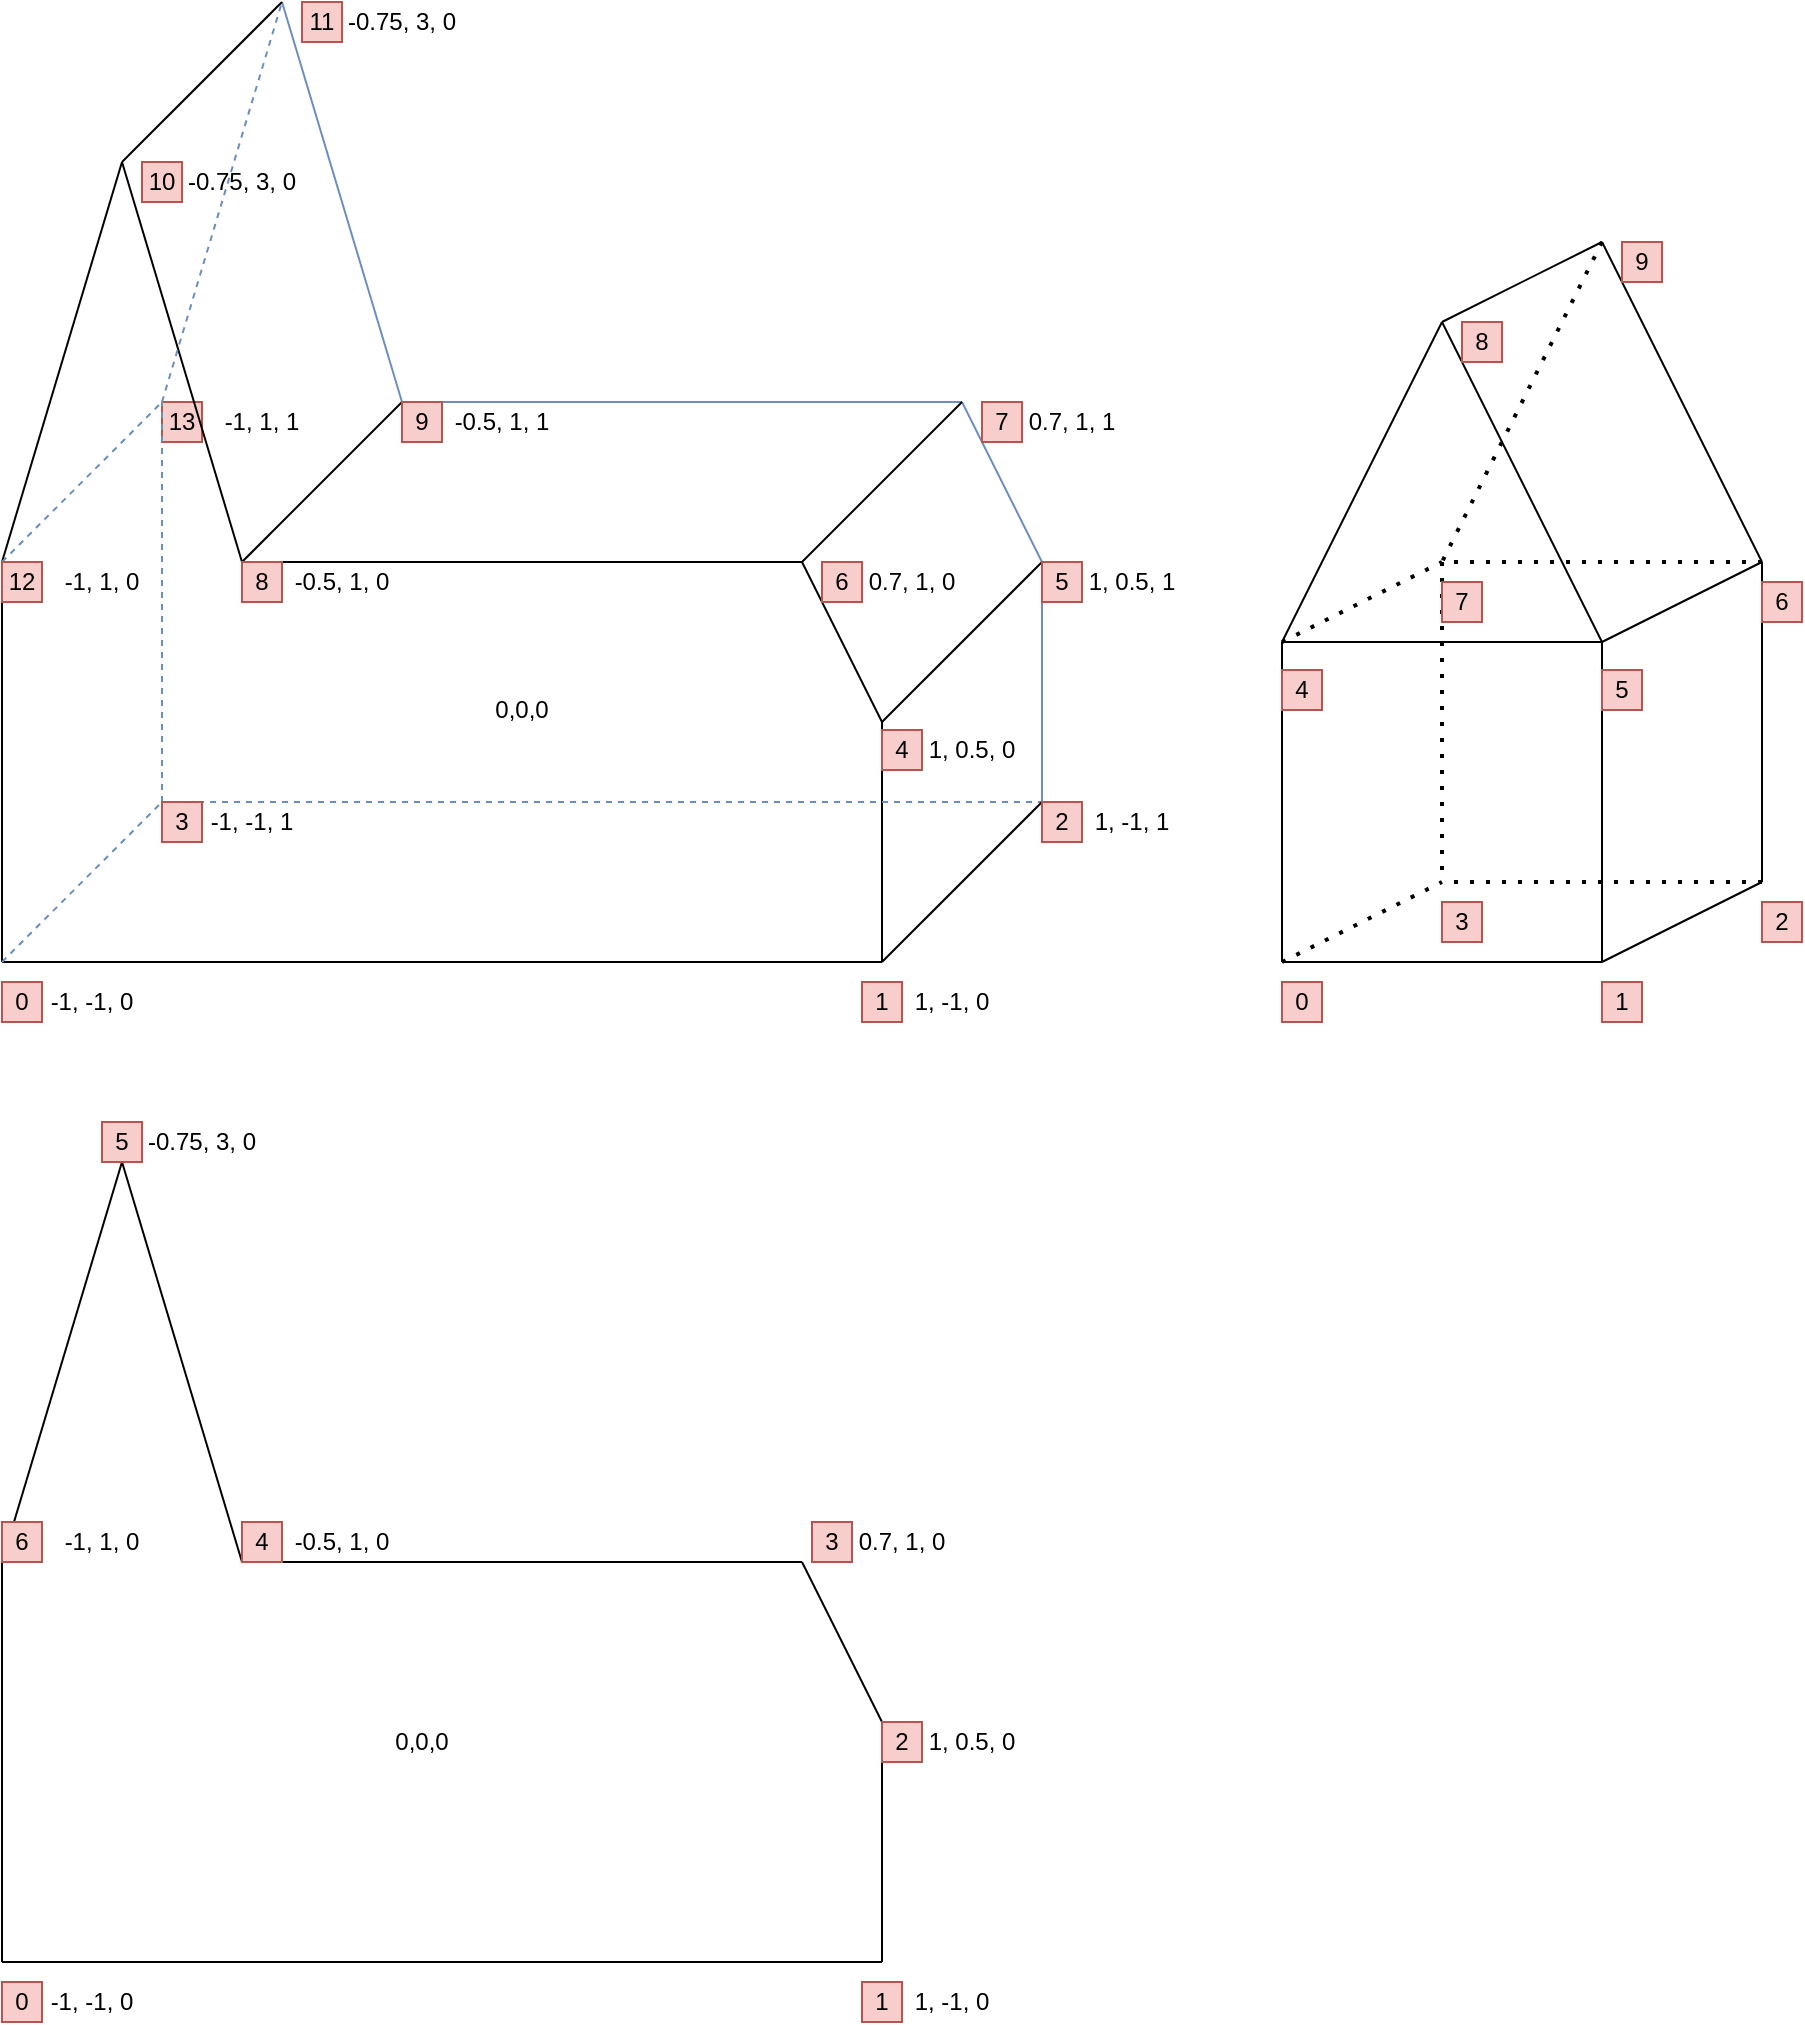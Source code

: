 <mxfile version="14.1.8" type="device"><diagram id="2db9iO1sxynfmOX_oa1y" name="Seite-1"><mxGraphModel dx="1086" dy="806" grid="1" gridSize="10" guides="1" tooltips="1" connect="1" arrows="1" fold="1" page="1" pageScale="1" pageWidth="1169" pageHeight="827" math="0" shadow="0"><root><mxCell id="0"/><mxCell id="1" parent="0"/><mxCell id="n-x1xXiQBz5yaJLSO71N-65" value="13" style="text;html=1;strokeColor=#b85450;fillColor=#f8cecc;align=center;verticalAlign=middle;whiteSpace=wrap;rounded=0;" parent="1" vertex="1"><mxGeometry x="240" y="280" width="20" height="20" as="geometry"/></mxCell><mxCell id="n-x1xXiQBz5yaJLSO71N-5" value="" style="endArrow=none;html=1;" parent="1" edge="1"><mxGeometry width="50" height="50" relative="1" as="geometry"><mxPoint x="160" y="560" as="sourcePoint"/><mxPoint x="600" y="560" as="targetPoint"/></mxGeometry></mxCell><mxCell id="n-x1xXiQBz5yaJLSO71N-6" value="" style="endArrow=none;html=1;" parent="1" edge="1"><mxGeometry width="50" height="50" relative="1" as="geometry"><mxPoint x="600" y="560" as="sourcePoint"/><mxPoint x="600" y="440" as="targetPoint"/></mxGeometry></mxCell><mxCell id="n-x1xXiQBz5yaJLSO71N-7" value="" style="endArrow=none;html=1;" parent="1" edge="1"><mxGeometry width="50" height="50" relative="1" as="geometry"><mxPoint x="600" y="440" as="sourcePoint"/><mxPoint x="560" y="360" as="targetPoint"/></mxGeometry></mxCell><mxCell id="n-x1xXiQBz5yaJLSO71N-8" value="" style="endArrow=none;html=1;" parent="1" edge="1"><mxGeometry width="50" height="50" relative="1" as="geometry"><mxPoint x="560" y="360" as="sourcePoint"/><mxPoint x="280" y="360" as="targetPoint"/></mxGeometry></mxCell><mxCell id="n-x1xXiQBz5yaJLSO71N-9" value="" style="endArrow=none;html=1;" parent="1" edge="1"><mxGeometry width="50" height="50" relative="1" as="geometry"><mxPoint x="160" y="560" as="sourcePoint"/><mxPoint x="160" y="360" as="targetPoint"/></mxGeometry></mxCell><mxCell id="n-x1xXiQBz5yaJLSO71N-10" value="" style="endArrow=none;html=1;" parent="1" edge="1"><mxGeometry width="50" height="50" relative="1" as="geometry"><mxPoint x="160" y="360" as="sourcePoint"/><mxPoint x="220" y="160" as="targetPoint"/></mxGeometry></mxCell><mxCell id="n-x1xXiQBz5yaJLSO71N-11" value="" style="endArrow=none;html=1;" parent="1" edge="1"><mxGeometry width="50" height="50" relative="1" as="geometry"><mxPoint x="220" y="160" as="sourcePoint"/><mxPoint x="280" y="360" as="targetPoint"/></mxGeometry></mxCell><mxCell id="n-x1xXiQBz5yaJLSO71N-33" value="" style="endArrow=none;html=1;dashed=1;fillColor=#dae8fc;strokeColor=#6c8ebf;" parent="1" edge="1"><mxGeometry width="50" height="50" relative="1" as="geometry"><mxPoint x="240" y="480" as="sourcePoint"/><mxPoint x="680" y="480" as="targetPoint"/></mxGeometry></mxCell><mxCell id="n-x1xXiQBz5yaJLSO71N-34" value="" style="endArrow=none;html=1;fillColor=#dae8fc;strokeColor=#6c8ebf;" parent="1" edge="1"><mxGeometry width="50" height="50" relative="1" as="geometry"><mxPoint x="680" y="480" as="sourcePoint"/><mxPoint x="680" y="360" as="targetPoint"/></mxGeometry></mxCell><mxCell id="n-x1xXiQBz5yaJLSO71N-35" value="" style="endArrow=none;html=1;fillColor=#dae8fc;strokeColor=#6c8ebf;" parent="1" edge="1"><mxGeometry width="50" height="50" relative="1" as="geometry"><mxPoint x="680" y="360" as="sourcePoint"/><mxPoint x="640" y="280" as="targetPoint"/></mxGeometry></mxCell><mxCell id="n-x1xXiQBz5yaJLSO71N-36" value="" style="endArrow=none;html=1;fillColor=#dae8fc;strokeColor=#6c8ebf;" parent="1" edge="1"><mxGeometry width="50" height="50" relative="1" as="geometry"><mxPoint x="640" y="280" as="sourcePoint"/><mxPoint x="360" y="280" as="targetPoint"/></mxGeometry></mxCell><mxCell id="n-x1xXiQBz5yaJLSO71N-37" value="" style="endArrow=none;html=1;dashed=1;fillColor=#dae8fc;strokeColor=#6c8ebf;" parent="1" edge="1"><mxGeometry width="50" height="50" relative="1" as="geometry"><mxPoint x="240" y="480" as="sourcePoint"/><mxPoint x="240" y="280" as="targetPoint"/></mxGeometry></mxCell><mxCell id="n-x1xXiQBz5yaJLSO71N-38" value="" style="endArrow=none;html=1;dashed=1;fillColor=#dae8fc;strokeColor=#6c8ebf;" parent="1" edge="1"><mxGeometry width="50" height="50" relative="1" as="geometry"><mxPoint x="240" y="280" as="sourcePoint"/><mxPoint x="300" y="80" as="targetPoint"/></mxGeometry></mxCell><mxCell id="n-x1xXiQBz5yaJLSO71N-39" value="" style="endArrow=none;html=1;fillColor=#dae8fc;strokeColor=#6c8ebf;" parent="1" edge="1"><mxGeometry width="50" height="50" relative="1" as="geometry"><mxPoint x="300" y="80" as="sourcePoint"/><mxPoint x="360" y="280" as="targetPoint"/></mxGeometry></mxCell><mxCell id="n-x1xXiQBz5yaJLSO71N-41" value="" style="endArrow=none;dashed=1;html=1;strokeColor=#6c8ebf;fillColor=#dae8fc;" parent="1" edge="1"><mxGeometry width="50" height="50" relative="1" as="geometry"><mxPoint x="160" y="560" as="sourcePoint"/><mxPoint x="240" y="480" as="targetPoint"/></mxGeometry></mxCell><mxCell id="n-x1xXiQBz5yaJLSO71N-42" value="" style="endArrow=none;dashed=1;html=1;strokeColor=#6c8ebf;fillColor=#dae8fc;" parent="1" edge="1"><mxGeometry width="50" height="50" relative="1" as="geometry"><mxPoint x="160" y="360" as="sourcePoint"/><mxPoint x="240" y="280" as="targetPoint"/></mxGeometry></mxCell><mxCell id="n-x1xXiQBz5yaJLSO71N-44" value="" style="endArrow=none;html=1;strokeColor=#000000;" parent="1" edge="1"><mxGeometry width="50" height="50" relative="1" as="geometry"><mxPoint x="220" y="160" as="sourcePoint"/><mxPoint x="300" y="80" as="targetPoint"/></mxGeometry></mxCell><mxCell id="n-x1xXiQBz5yaJLSO71N-45" value="" style="endArrow=none;html=1;strokeColor=#000000;" parent="1" edge="1"><mxGeometry width="50" height="50" relative="1" as="geometry"><mxPoint x="280" y="360" as="sourcePoint"/><mxPoint x="360" y="280" as="targetPoint"/></mxGeometry></mxCell><mxCell id="n-x1xXiQBz5yaJLSO71N-46" value="" style="endArrow=none;html=1;strokeColor=#000000;" parent="1" edge="1"><mxGeometry width="50" height="50" relative="1" as="geometry"><mxPoint x="560" y="360" as="sourcePoint"/><mxPoint x="640" y="280" as="targetPoint"/></mxGeometry></mxCell><mxCell id="n-x1xXiQBz5yaJLSO71N-47" value="" style="endArrow=none;html=1;strokeColor=#000000;" parent="1" edge="1"><mxGeometry width="50" height="50" relative="1" as="geometry"><mxPoint x="600" y="440" as="sourcePoint"/><mxPoint x="680" y="360" as="targetPoint"/></mxGeometry></mxCell><mxCell id="n-x1xXiQBz5yaJLSO71N-48" value="" style="endArrow=none;html=1;strokeColor=#000000;" parent="1" edge="1"><mxGeometry width="50" height="50" relative="1" as="geometry"><mxPoint x="600" y="560" as="sourcePoint"/><mxPoint x="680" y="480" as="targetPoint"/></mxGeometry></mxCell><mxCell id="n-x1xXiQBz5yaJLSO71N-49" value="0" style="text;html=1;strokeColor=#b85450;fillColor=#f8cecc;align=center;verticalAlign=middle;whiteSpace=wrap;rounded=0;" parent="1" vertex="1"><mxGeometry x="160" y="570" width="20" height="20" as="geometry"/></mxCell><mxCell id="n-x1xXiQBz5yaJLSO71N-55" value="1" style="text;html=1;strokeColor=#b85450;fillColor=#f8cecc;align=center;verticalAlign=middle;whiteSpace=wrap;rounded=0;" parent="1" vertex="1"><mxGeometry x="590" y="570" width="20" height="20" as="geometry"/></mxCell><mxCell id="n-x1xXiQBz5yaJLSO71N-56" value="2" style="text;html=1;strokeColor=#b85450;fillColor=#f8cecc;align=center;verticalAlign=middle;whiteSpace=wrap;rounded=0;" parent="1" vertex="1"><mxGeometry x="680" y="480" width="20" height="20" as="geometry"/></mxCell><mxCell id="n-x1xXiQBz5yaJLSO71N-57" value="3" style="text;html=1;strokeColor=#b85450;fillColor=#f8cecc;align=center;verticalAlign=middle;whiteSpace=wrap;rounded=0;" parent="1" vertex="1"><mxGeometry x="240" y="480" width="20" height="20" as="geometry"/></mxCell><mxCell id="n-x1xXiQBz5yaJLSO71N-59" value="4" style="text;html=1;strokeColor=#b85450;fillColor=#f8cecc;align=center;verticalAlign=middle;whiteSpace=wrap;rounded=0;" parent="1" vertex="1"><mxGeometry x="600" y="444" width="20" height="20" as="geometry"/></mxCell><mxCell id="n-x1xXiQBz5yaJLSO71N-60" value="5" style="text;html=1;strokeColor=#b85450;fillColor=#f8cecc;align=center;verticalAlign=middle;whiteSpace=wrap;rounded=0;" parent="1" vertex="1"><mxGeometry x="680" y="360" width="20" height="20" as="geometry"/></mxCell><mxCell id="n-x1xXiQBz5yaJLSO71N-61" value="6" style="text;html=1;strokeColor=#b85450;fillColor=#f8cecc;align=center;verticalAlign=middle;whiteSpace=wrap;rounded=0;" parent="1" vertex="1"><mxGeometry x="570" y="360" width="20" height="20" as="geometry"/></mxCell><mxCell id="n-x1xXiQBz5yaJLSO71N-62" value="7" style="text;html=1;strokeColor=#b85450;fillColor=#f8cecc;align=center;verticalAlign=middle;whiteSpace=wrap;rounded=0;" parent="1" vertex="1"><mxGeometry x="650" y="280" width="20" height="20" as="geometry"/></mxCell><mxCell id="n-x1xXiQBz5yaJLSO71N-63" value="12" style="text;html=1;strokeColor=#b85450;fillColor=#f8cecc;align=center;verticalAlign=middle;whiteSpace=wrap;rounded=0;" parent="1" vertex="1"><mxGeometry x="160" y="360" width="20" height="20" as="geometry"/></mxCell><mxCell id="n-x1xXiQBz5yaJLSO71N-64" value="8" style="text;html=1;strokeColor=#b85450;fillColor=#f8cecc;align=center;verticalAlign=middle;whiteSpace=wrap;rounded=0;" parent="1" vertex="1"><mxGeometry x="280" y="360" width="20" height="20" as="geometry"/></mxCell><mxCell id="n-x1xXiQBz5yaJLSO71N-67" value="9" style="text;html=1;strokeColor=#b85450;fillColor=#f8cecc;align=center;verticalAlign=middle;whiteSpace=wrap;rounded=0;" parent="1" vertex="1"><mxGeometry x="360" y="280" width="20" height="20" as="geometry"/></mxCell><mxCell id="n-x1xXiQBz5yaJLSO71N-68" value="10" style="text;html=1;strokeColor=#b85450;fillColor=#f8cecc;align=center;verticalAlign=middle;whiteSpace=wrap;rounded=0;" parent="1" vertex="1"><mxGeometry x="230" y="160" width="20" height="20" as="geometry"/></mxCell><mxCell id="n-x1xXiQBz5yaJLSO71N-69" value="11" style="text;html=1;strokeColor=#b85450;fillColor=#f8cecc;align=center;verticalAlign=middle;whiteSpace=wrap;rounded=0;" parent="1" vertex="1"><mxGeometry x="310" y="80" width="20" height="20" as="geometry"/></mxCell><mxCell id="n-x1xXiQBz5yaJLSO71N-70" value="" style="endArrow=none;html=1;strokeColor=#000000;" parent="1" edge="1"><mxGeometry width="50" height="50" relative="1" as="geometry"><mxPoint x="800" y="560" as="sourcePoint"/><mxPoint x="800" y="400" as="targetPoint"/></mxGeometry></mxCell><mxCell id="n-x1xXiQBz5yaJLSO71N-71" value="" style="endArrow=none;html=1;strokeColor=#000000;" parent="1" edge="1"><mxGeometry width="50" height="50" relative="1" as="geometry"><mxPoint x="960" y="560" as="sourcePoint"/><mxPoint x="960" y="400" as="targetPoint"/></mxGeometry></mxCell><mxCell id="n-x1xXiQBz5yaJLSO71N-72" value="" style="endArrow=none;html=1;strokeColor=#000000;" parent="1" edge="1"><mxGeometry width="50" height="50" relative="1" as="geometry"><mxPoint x="800" y="560" as="sourcePoint"/><mxPoint x="960" y="560" as="targetPoint"/></mxGeometry></mxCell><mxCell id="n-x1xXiQBz5yaJLSO71N-73" value="" style="endArrow=none;html=1;strokeColor=#000000;" parent="1" edge="1"><mxGeometry width="50" height="50" relative="1" as="geometry"><mxPoint x="800" y="400" as="sourcePoint"/><mxPoint x="960" y="400" as="targetPoint"/></mxGeometry></mxCell><mxCell id="n-x1xXiQBz5yaJLSO71N-74" value="" style="endArrow=none;html=1;strokeColor=#000000;" parent="1" edge="1"><mxGeometry width="50" height="50" relative="1" as="geometry"><mxPoint x="800" y="400" as="sourcePoint"/><mxPoint x="880" y="240" as="targetPoint"/></mxGeometry></mxCell><mxCell id="n-x1xXiQBz5yaJLSO71N-75" value="" style="endArrow=none;html=1;strokeColor=#000000;" parent="1" edge="1"><mxGeometry width="50" height="50" relative="1" as="geometry"><mxPoint x="960" y="400" as="sourcePoint"/><mxPoint x="880" y="240" as="targetPoint"/></mxGeometry></mxCell><mxCell id="n-x1xXiQBz5yaJLSO71N-84" value="" style="endArrow=none;html=1;strokeColor=#000000;" parent="1" edge="1"><mxGeometry width="50" height="50" relative="1" as="geometry"><mxPoint x="1040" y="520" as="sourcePoint"/><mxPoint x="1040" y="360" as="targetPoint"/></mxGeometry></mxCell><mxCell id="n-x1xXiQBz5yaJLSO71N-88" value="" style="endArrow=none;html=1;strokeColor=#000000;" parent="1" edge="1"><mxGeometry width="50" height="50" relative="1" as="geometry"><mxPoint x="1040" y="360" as="sourcePoint"/><mxPoint x="960" y="200" as="targetPoint"/></mxGeometry></mxCell><mxCell id="n-x1xXiQBz5yaJLSO71N-89" value="" style="endArrow=none;dashed=1;html=1;dashPattern=1 3;strokeWidth=2;" parent="1" edge="1"><mxGeometry width="50" height="50" relative="1" as="geometry"><mxPoint x="800" y="560" as="sourcePoint"/><mxPoint x="880" y="520" as="targetPoint"/></mxGeometry></mxCell><mxCell id="n-x1xXiQBz5yaJLSO71N-90" value="" style="endArrow=none;dashed=1;html=1;dashPattern=1 3;strokeWidth=2;" parent="1" edge="1"><mxGeometry width="50" height="50" relative="1" as="geometry"><mxPoint x="800" y="400" as="sourcePoint"/><mxPoint x="880" y="360" as="targetPoint"/></mxGeometry></mxCell><mxCell id="n-x1xXiQBz5yaJLSO71N-91" value="" style="endArrow=none;html=1;strokeColor=#000000;" parent="1" edge="1"><mxGeometry width="50" height="50" relative="1" as="geometry"><mxPoint x="880" y="240" as="sourcePoint"/><mxPoint x="960" y="200" as="targetPoint"/></mxGeometry></mxCell><mxCell id="n-x1xXiQBz5yaJLSO71N-92" value="" style="endArrow=none;html=1;strokeColor=#000000;" parent="1" edge="1"><mxGeometry width="50" height="50" relative="1" as="geometry"><mxPoint x="960" y="400" as="sourcePoint"/><mxPoint x="1040" y="360" as="targetPoint"/></mxGeometry></mxCell><mxCell id="n-x1xXiQBz5yaJLSO71N-93" value="" style="endArrow=none;html=1;strokeColor=#000000;" parent="1" edge="1"><mxGeometry width="50" height="50" relative="1" as="geometry"><mxPoint x="960" y="560" as="sourcePoint"/><mxPoint x="1040" y="520" as="targetPoint"/></mxGeometry></mxCell><mxCell id="n-x1xXiQBz5yaJLSO71N-94" value="" style="endArrow=none;dashed=1;html=1;dashPattern=1 3;strokeWidth=2;" parent="1" edge="1"><mxGeometry width="50" height="50" relative="1" as="geometry"><mxPoint x="1040" y="360" as="sourcePoint"/><mxPoint x="880" y="360" as="targetPoint"/></mxGeometry></mxCell><mxCell id="n-x1xXiQBz5yaJLSO71N-95" value="" style="endArrow=none;dashed=1;html=1;dashPattern=1 3;strokeWidth=2;" parent="1" edge="1"><mxGeometry width="50" height="50" relative="1" as="geometry"><mxPoint x="960" y="200" as="sourcePoint"/><mxPoint x="880" y="360" as="targetPoint"/></mxGeometry></mxCell><mxCell id="n-x1xXiQBz5yaJLSO71N-96" value="" style="endArrow=none;dashed=1;html=1;dashPattern=1 3;strokeWidth=2;" parent="1" edge="1"><mxGeometry width="50" height="50" relative="1" as="geometry"><mxPoint x="1040" y="520" as="sourcePoint"/><mxPoint x="880" y="520" as="targetPoint"/></mxGeometry></mxCell><mxCell id="n-x1xXiQBz5yaJLSO71N-97" value="" style="endArrow=none;dashed=1;html=1;dashPattern=1 3;strokeWidth=2;" parent="1" edge="1"><mxGeometry width="50" height="50" relative="1" as="geometry"><mxPoint x="880" y="360" as="sourcePoint"/><mxPoint x="880" y="520" as="targetPoint"/></mxGeometry></mxCell><mxCell id="n-x1xXiQBz5yaJLSO71N-98" value="0" style="text;html=1;strokeColor=#b85450;fillColor=#f8cecc;align=center;verticalAlign=middle;whiteSpace=wrap;rounded=0;" parent="1" vertex="1"><mxGeometry x="800" y="570" width="20" height="20" as="geometry"/></mxCell><mxCell id="n-x1xXiQBz5yaJLSO71N-99" value="1" style="text;html=1;strokeColor=#b85450;fillColor=#f8cecc;align=center;verticalAlign=middle;whiteSpace=wrap;rounded=0;" parent="1" vertex="1"><mxGeometry x="960" y="570" width="20" height="20" as="geometry"/></mxCell><mxCell id="n-x1xXiQBz5yaJLSO71N-100" value="2" style="text;html=1;strokeColor=#b85450;fillColor=#f8cecc;align=center;verticalAlign=middle;whiteSpace=wrap;rounded=0;" parent="1" vertex="1"><mxGeometry x="1040" y="530" width="20" height="20" as="geometry"/></mxCell><mxCell id="n-x1xXiQBz5yaJLSO71N-101" value="3" style="text;html=1;strokeColor=#b85450;fillColor=#f8cecc;align=center;verticalAlign=middle;whiteSpace=wrap;rounded=0;" parent="1" vertex="1"><mxGeometry x="880" y="530" width="20" height="20" as="geometry"/></mxCell><mxCell id="n-x1xXiQBz5yaJLSO71N-102" value="4" style="text;html=1;strokeColor=#b85450;fillColor=#f8cecc;align=center;verticalAlign=middle;whiteSpace=wrap;rounded=0;" parent="1" vertex="1"><mxGeometry x="800" y="414" width="20" height="20" as="geometry"/></mxCell><mxCell id="n-x1xXiQBz5yaJLSO71N-103" value="5" style="text;html=1;strokeColor=#b85450;fillColor=#f8cecc;align=center;verticalAlign=middle;whiteSpace=wrap;rounded=0;" parent="1" vertex="1"><mxGeometry x="960" y="414" width="20" height="20" as="geometry"/></mxCell><mxCell id="n-x1xXiQBz5yaJLSO71N-104" value="6" style="text;html=1;strokeColor=#b85450;fillColor=#f8cecc;align=center;verticalAlign=middle;whiteSpace=wrap;rounded=0;" parent="1" vertex="1"><mxGeometry x="1040" y="370" width="20" height="20" as="geometry"/></mxCell><mxCell id="n-x1xXiQBz5yaJLSO71N-105" value="7" style="text;html=1;strokeColor=#b85450;fillColor=#f8cecc;align=center;verticalAlign=middle;whiteSpace=wrap;rounded=0;" parent="1" vertex="1"><mxGeometry x="880" y="370" width="20" height="20" as="geometry"/></mxCell><mxCell id="n-x1xXiQBz5yaJLSO71N-106" value="8" style="text;html=1;strokeColor=#b85450;fillColor=#f8cecc;align=center;verticalAlign=middle;whiteSpace=wrap;rounded=0;" parent="1" vertex="1"><mxGeometry x="890" y="240" width="20" height="20" as="geometry"/></mxCell><mxCell id="n-x1xXiQBz5yaJLSO71N-107" value="9" style="text;html=1;strokeColor=#b85450;fillColor=#f8cecc;align=center;verticalAlign=middle;whiteSpace=wrap;rounded=0;" parent="1" vertex="1"><mxGeometry x="970" y="200" width="20" height="20" as="geometry"/></mxCell><mxCell id="vz4pmyDOvLRBlT7jUds2-1" value="" style="endArrow=none;html=1;" parent="1" edge="1"><mxGeometry width="50" height="50" relative="1" as="geometry"><mxPoint x="160" y="1060" as="sourcePoint"/><mxPoint x="600" y="1060" as="targetPoint"/></mxGeometry></mxCell><mxCell id="vz4pmyDOvLRBlT7jUds2-2" value="" style="endArrow=none;html=1;" parent="1" edge="1"><mxGeometry width="50" height="50" relative="1" as="geometry"><mxPoint x="600" y="1060" as="sourcePoint"/><mxPoint x="600" y="940" as="targetPoint"/></mxGeometry></mxCell><mxCell id="vz4pmyDOvLRBlT7jUds2-3" value="" style="endArrow=none;html=1;" parent="1" edge="1"><mxGeometry width="50" height="50" relative="1" as="geometry"><mxPoint x="600" y="940" as="sourcePoint"/><mxPoint x="560" y="860" as="targetPoint"/></mxGeometry></mxCell><mxCell id="vz4pmyDOvLRBlT7jUds2-4" value="" style="endArrow=none;html=1;" parent="1" edge="1"><mxGeometry width="50" height="50" relative="1" as="geometry"><mxPoint x="560" y="860" as="sourcePoint"/><mxPoint x="280" y="860" as="targetPoint"/></mxGeometry></mxCell><mxCell id="vz4pmyDOvLRBlT7jUds2-5" value="" style="endArrow=none;html=1;" parent="1" edge="1"><mxGeometry width="50" height="50" relative="1" as="geometry"><mxPoint x="160" y="1060" as="sourcePoint"/><mxPoint x="160" y="860" as="targetPoint"/></mxGeometry></mxCell><mxCell id="vz4pmyDOvLRBlT7jUds2-6" value="" style="endArrow=none;html=1;" parent="1" edge="1"><mxGeometry width="50" height="50" relative="1" as="geometry"><mxPoint x="160" y="860" as="sourcePoint"/><mxPoint x="220" y="660" as="targetPoint"/></mxGeometry></mxCell><mxCell id="vz4pmyDOvLRBlT7jUds2-7" value="" style="endArrow=none;html=1;" parent="1" edge="1"><mxGeometry width="50" height="50" relative="1" as="geometry"><mxPoint x="220" y="660" as="sourcePoint"/><mxPoint x="280" y="860" as="targetPoint"/></mxGeometry></mxCell><mxCell id="vz4pmyDOvLRBlT7jUds2-8" value="0" style="text;html=1;strokeColor=#b85450;fillColor=#f8cecc;align=center;verticalAlign=middle;whiteSpace=wrap;rounded=0;" parent="1" vertex="1"><mxGeometry x="160" y="1070" width="20" height="20" as="geometry"/></mxCell><mxCell id="vz4pmyDOvLRBlT7jUds2-9" value="1" style="text;html=1;strokeColor=#b85450;fillColor=#f8cecc;align=center;verticalAlign=middle;whiteSpace=wrap;rounded=0;" parent="1" vertex="1"><mxGeometry x="590" y="1070" width="20" height="20" as="geometry"/></mxCell><mxCell id="vz4pmyDOvLRBlT7jUds2-10" value="2" style="text;html=1;strokeColor=#b85450;fillColor=#f8cecc;align=center;verticalAlign=middle;whiteSpace=wrap;rounded=0;" parent="1" vertex="1"><mxGeometry x="600" y="940" width="20" height="20" as="geometry"/></mxCell><mxCell id="vz4pmyDOvLRBlT7jUds2-11" value="3" style="text;html=1;strokeColor=#b85450;fillColor=#f8cecc;align=center;verticalAlign=middle;whiteSpace=wrap;rounded=0;" parent="1" vertex="1"><mxGeometry x="565" y="840" width="20" height="20" as="geometry"/></mxCell><mxCell id="vz4pmyDOvLRBlT7jUds2-12" value="4" style="text;html=1;strokeColor=#b85450;fillColor=#f8cecc;align=center;verticalAlign=middle;whiteSpace=wrap;rounded=0;" parent="1" vertex="1"><mxGeometry x="280" y="840" width="20" height="20" as="geometry"/></mxCell><mxCell id="vz4pmyDOvLRBlT7jUds2-13" value="5" style="text;html=1;strokeColor=#b85450;fillColor=#f8cecc;align=center;verticalAlign=middle;whiteSpace=wrap;rounded=0;" parent="1" vertex="1"><mxGeometry x="210" y="640" width="20" height="20" as="geometry"/></mxCell><mxCell id="vz4pmyDOvLRBlT7jUds2-14" value="6" style="text;html=1;strokeColor=#b85450;fillColor=#f8cecc;align=center;verticalAlign=middle;whiteSpace=wrap;rounded=0;" parent="1" vertex="1"><mxGeometry x="160" y="840" width="20" height="20" as="geometry"/></mxCell><mxCell id="vz4pmyDOvLRBlT7jUds2-16" value="0,0,0" style="text;html=1;strokeColor=none;fillColor=none;align=center;verticalAlign=middle;whiteSpace=wrap;rounded=0;" parent="1" vertex="1"><mxGeometry x="350" y="940" width="40" height="20" as="geometry"/></mxCell><mxCell id="vz4pmyDOvLRBlT7jUds2-17" value="-1, -1, 0" style="text;html=1;strokeColor=none;fillColor=none;align=center;verticalAlign=middle;whiteSpace=wrap;rounded=0;" parent="1" vertex="1"><mxGeometry x="180" y="1070" width="50" height="20" as="geometry"/></mxCell><mxCell id="vz4pmyDOvLRBlT7jUds2-18" value="1, -1, 0" style="text;html=1;strokeColor=none;fillColor=none;align=center;verticalAlign=middle;whiteSpace=wrap;rounded=0;" parent="1" vertex="1"><mxGeometry x="610" y="1070" width="50" height="20" as="geometry"/></mxCell><mxCell id="vz4pmyDOvLRBlT7jUds2-19" value="1, 0.5, 0" style="text;html=1;strokeColor=none;fillColor=none;align=center;verticalAlign=middle;whiteSpace=wrap;rounded=0;" parent="1" vertex="1"><mxGeometry x="620" y="940" width="50" height="20" as="geometry"/></mxCell><mxCell id="vz4pmyDOvLRBlT7jUds2-21" value="0.7, 1, 0" style="text;html=1;strokeColor=none;fillColor=none;align=center;verticalAlign=middle;whiteSpace=wrap;rounded=0;" parent="1" vertex="1"><mxGeometry x="585" y="840" width="50" height="20" as="geometry"/></mxCell><mxCell id="vz4pmyDOvLRBlT7jUds2-22" value="-0.5, 1, 0" style="text;html=1;strokeColor=none;fillColor=none;align=center;verticalAlign=middle;whiteSpace=wrap;rounded=0;" parent="1" vertex="1"><mxGeometry x="300" y="840" width="60" height="20" as="geometry"/></mxCell><mxCell id="vz4pmyDOvLRBlT7jUds2-23" value="-0.75, 3, 0" style="text;html=1;strokeColor=none;fillColor=none;align=center;verticalAlign=middle;whiteSpace=wrap;rounded=0;" parent="1" vertex="1"><mxGeometry x="230" y="640" width="60" height="20" as="geometry"/></mxCell><mxCell id="vz4pmyDOvLRBlT7jUds2-24" value="-1, 1, 0" style="text;html=1;strokeColor=none;fillColor=none;align=center;verticalAlign=middle;whiteSpace=wrap;rounded=0;" parent="1" vertex="1"><mxGeometry x="180" y="840" width="60" height="20" as="geometry"/></mxCell><mxCell id="htTpbAbAOnYEsjkoYME4-1" value="0,0,0" style="text;html=1;strokeColor=none;fillColor=none;align=center;verticalAlign=middle;whiteSpace=wrap;rounded=0;" vertex="1" parent="1"><mxGeometry x="400" y="424" width="40" height="20" as="geometry"/></mxCell><mxCell id="htTpbAbAOnYEsjkoYME4-2" value="-1, -1, 0" style="text;html=1;strokeColor=none;fillColor=none;align=center;verticalAlign=middle;whiteSpace=wrap;rounded=0;" vertex="1" parent="1"><mxGeometry x="180" y="570" width="50" height="20" as="geometry"/></mxCell><mxCell id="htTpbAbAOnYEsjkoYME4-3" value="1, -1, 0" style="text;html=1;strokeColor=none;fillColor=none;align=center;verticalAlign=middle;whiteSpace=wrap;rounded=0;" vertex="1" parent="1"><mxGeometry x="610" y="570" width="50" height="20" as="geometry"/></mxCell><mxCell id="htTpbAbAOnYEsjkoYME4-4" value="1, -1, 1" style="text;html=1;strokeColor=none;fillColor=none;align=center;verticalAlign=middle;whiteSpace=wrap;rounded=0;" vertex="1" parent="1"><mxGeometry x="700" y="480" width="50" height="20" as="geometry"/></mxCell><mxCell id="htTpbAbAOnYEsjkoYME4-5" value="-1, -1, 1" style="text;html=1;strokeColor=none;fillColor=none;align=center;verticalAlign=middle;whiteSpace=wrap;rounded=0;" vertex="1" parent="1"><mxGeometry x="260" y="480" width="50" height="20" as="geometry"/></mxCell><mxCell id="htTpbAbAOnYEsjkoYME4-7" value="1, 0.5, 0" style="text;html=1;strokeColor=none;fillColor=none;align=center;verticalAlign=middle;whiteSpace=wrap;rounded=0;" vertex="1" parent="1"><mxGeometry x="620" y="444" width="50" height="20" as="geometry"/></mxCell><mxCell id="htTpbAbAOnYEsjkoYME4-8" value="1, 0.5, 1" style="text;html=1;strokeColor=none;fillColor=none;align=center;verticalAlign=middle;whiteSpace=wrap;rounded=0;" vertex="1" parent="1"><mxGeometry x="700" y="360" width="50" height="20" as="geometry"/></mxCell><mxCell id="htTpbAbAOnYEsjkoYME4-9" value="0.7, 1, 0" style="text;html=1;strokeColor=none;fillColor=none;align=center;verticalAlign=middle;whiteSpace=wrap;rounded=0;" vertex="1" parent="1"><mxGeometry x="590" y="360" width="50" height="20" as="geometry"/></mxCell><mxCell id="htTpbAbAOnYEsjkoYME4-10" value="0.7, 1, 1" style="text;html=1;strokeColor=none;fillColor=none;align=center;verticalAlign=middle;whiteSpace=wrap;rounded=0;" vertex="1" parent="1"><mxGeometry x="670" y="280" width="50" height="20" as="geometry"/></mxCell><mxCell id="htTpbAbAOnYEsjkoYME4-11" value="-0.5, 1, 0" style="text;html=1;strokeColor=none;fillColor=none;align=center;verticalAlign=middle;whiteSpace=wrap;rounded=0;" vertex="1" parent="1"><mxGeometry x="300" y="360" width="60" height="20" as="geometry"/></mxCell><mxCell id="htTpbAbAOnYEsjkoYME4-12" value="-0.5, 1, 1" style="text;html=1;strokeColor=none;fillColor=none;align=center;verticalAlign=middle;whiteSpace=wrap;rounded=0;" vertex="1" parent="1"><mxGeometry x="380" y="280" width="60" height="20" as="geometry"/></mxCell><mxCell id="htTpbAbAOnYEsjkoYME4-13" value="-0.75, 3, 0" style="text;html=1;strokeColor=none;fillColor=none;align=center;verticalAlign=middle;whiteSpace=wrap;rounded=0;" vertex="1" parent="1"><mxGeometry x="250" y="160" width="60" height="20" as="geometry"/></mxCell><mxCell id="htTpbAbAOnYEsjkoYME4-14" value="-0.75, 3, 0" style="text;html=1;strokeColor=none;fillColor=none;align=center;verticalAlign=middle;whiteSpace=wrap;rounded=0;" vertex="1" parent="1"><mxGeometry x="330" y="80" width="60" height="20" as="geometry"/></mxCell><mxCell id="htTpbAbAOnYEsjkoYME4-18" value="-1, 1, 0" style="text;html=1;strokeColor=none;fillColor=none;align=center;verticalAlign=middle;whiteSpace=wrap;rounded=0;" vertex="1" parent="1"><mxGeometry x="180" y="360" width="60" height="20" as="geometry"/></mxCell><mxCell id="htTpbAbAOnYEsjkoYME4-19" value="-1, 1, 1" style="text;html=1;strokeColor=none;fillColor=none;align=center;verticalAlign=middle;whiteSpace=wrap;rounded=0;" vertex="1" parent="1"><mxGeometry x="260" y="280" width="60" height="20" as="geometry"/></mxCell></root></mxGraphModel></diagram></mxfile>